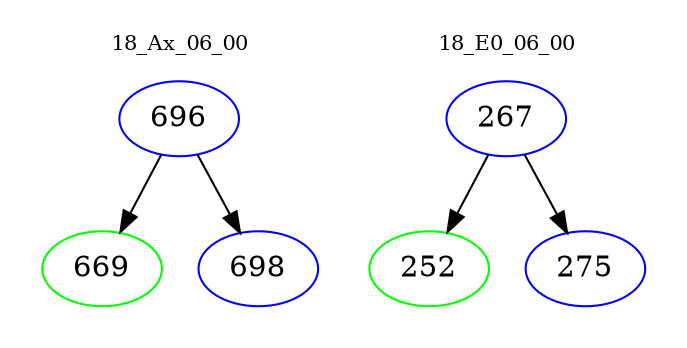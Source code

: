 digraph{
subgraph cluster_0 {
color = white
label = "18_Ax_06_00";
fontsize=10;
T0_696 [label="696", color="blue"]
T0_696 -> T0_669 [color="black"]
T0_669 [label="669", color="green"]
T0_696 -> T0_698 [color="black"]
T0_698 [label="698", color="blue"]
}
subgraph cluster_1 {
color = white
label = "18_E0_06_00";
fontsize=10;
T1_267 [label="267", color="blue"]
T1_267 -> T1_252 [color="black"]
T1_252 [label="252", color="green"]
T1_267 -> T1_275 [color="black"]
T1_275 [label="275", color="blue"]
}
}
